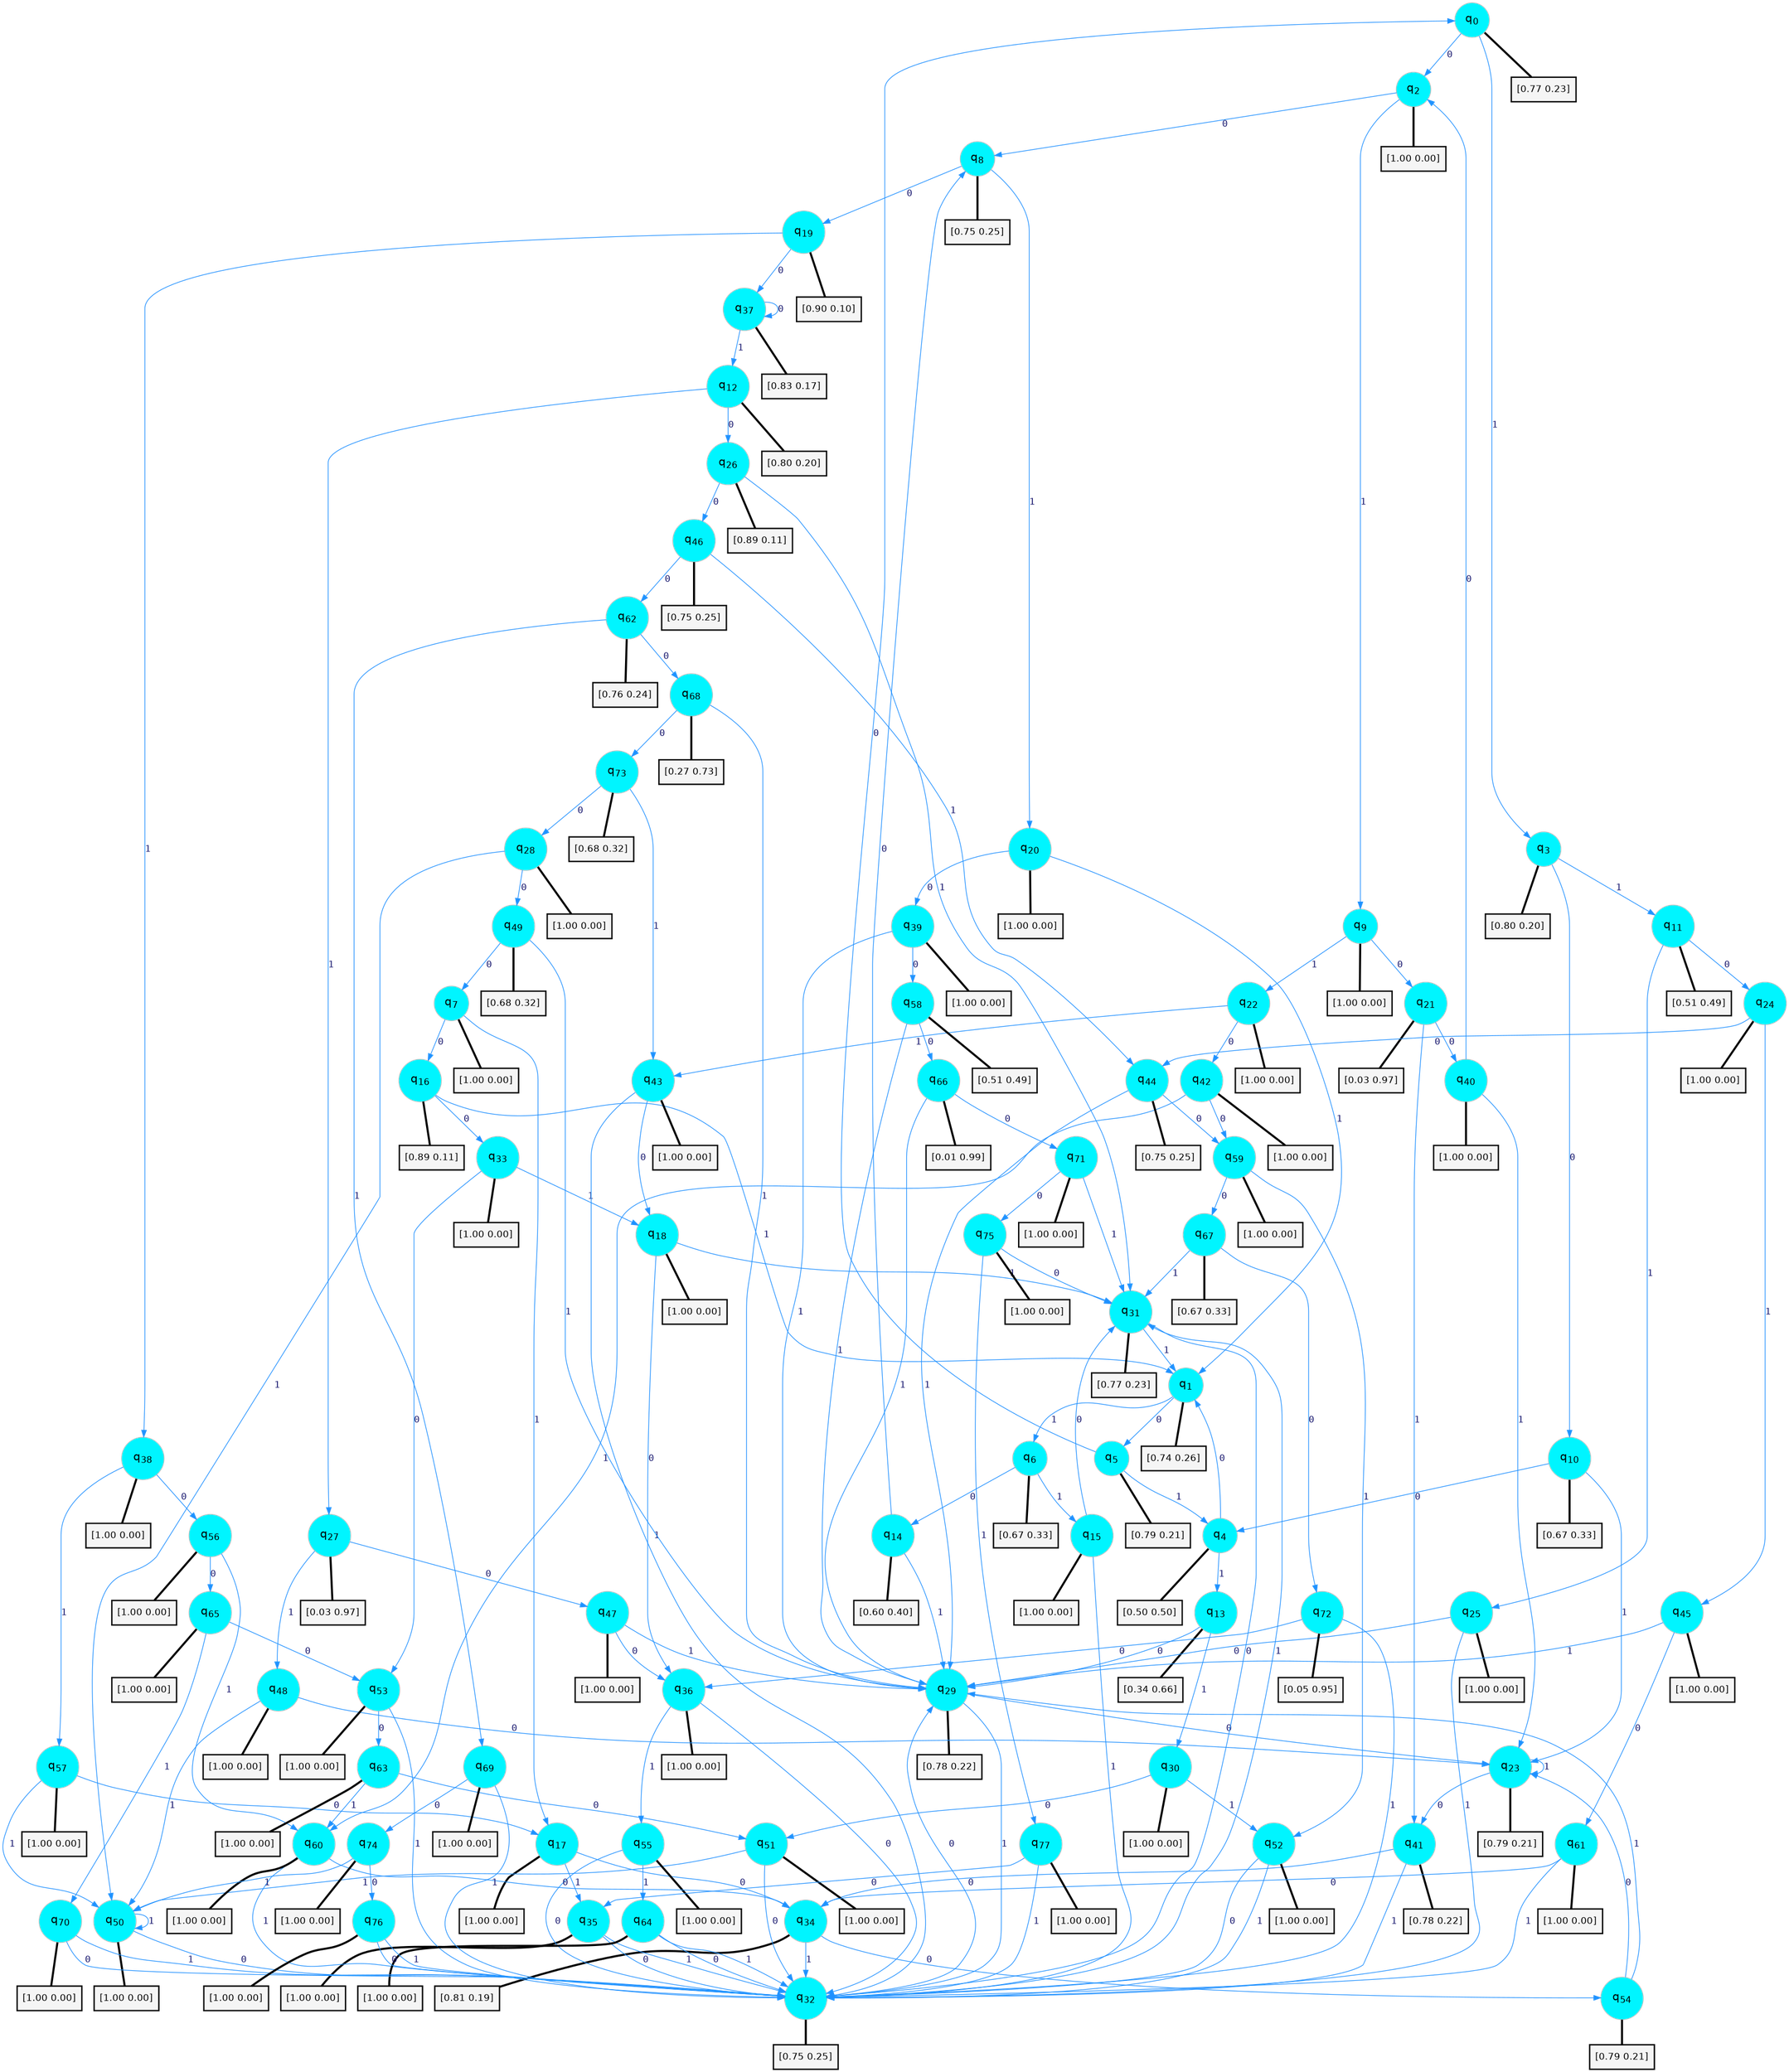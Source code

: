 digraph G {
graph [
bgcolor=transparent, dpi=300, rankdir=TD, size="40,25"];
node [
color=gray, fillcolor=turquoise1, fontcolor=black, fontname=Helvetica, fontsize=16, fontweight=bold, shape=circle, style=filled];
edge [
arrowsize=1, color=dodgerblue1, fontcolor=midnightblue, fontname=courier, fontweight=bold, penwidth=1, style=solid, weight=20];
0[label=<q<SUB>0</SUB>>];
1[label=<q<SUB>1</SUB>>];
2[label=<q<SUB>2</SUB>>];
3[label=<q<SUB>3</SUB>>];
4[label=<q<SUB>4</SUB>>];
5[label=<q<SUB>5</SUB>>];
6[label=<q<SUB>6</SUB>>];
7[label=<q<SUB>7</SUB>>];
8[label=<q<SUB>8</SUB>>];
9[label=<q<SUB>9</SUB>>];
10[label=<q<SUB>10</SUB>>];
11[label=<q<SUB>11</SUB>>];
12[label=<q<SUB>12</SUB>>];
13[label=<q<SUB>13</SUB>>];
14[label=<q<SUB>14</SUB>>];
15[label=<q<SUB>15</SUB>>];
16[label=<q<SUB>16</SUB>>];
17[label=<q<SUB>17</SUB>>];
18[label=<q<SUB>18</SUB>>];
19[label=<q<SUB>19</SUB>>];
20[label=<q<SUB>20</SUB>>];
21[label=<q<SUB>21</SUB>>];
22[label=<q<SUB>22</SUB>>];
23[label=<q<SUB>23</SUB>>];
24[label=<q<SUB>24</SUB>>];
25[label=<q<SUB>25</SUB>>];
26[label=<q<SUB>26</SUB>>];
27[label=<q<SUB>27</SUB>>];
28[label=<q<SUB>28</SUB>>];
29[label=<q<SUB>29</SUB>>];
30[label=<q<SUB>30</SUB>>];
31[label=<q<SUB>31</SUB>>];
32[label=<q<SUB>32</SUB>>];
33[label=<q<SUB>33</SUB>>];
34[label=<q<SUB>34</SUB>>];
35[label=<q<SUB>35</SUB>>];
36[label=<q<SUB>36</SUB>>];
37[label=<q<SUB>37</SUB>>];
38[label=<q<SUB>38</SUB>>];
39[label=<q<SUB>39</SUB>>];
40[label=<q<SUB>40</SUB>>];
41[label=<q<SUB>41</SUB>>];
42[label=<q<SUB>42</SUB>>];
43[label=<q<SUB>43</SUB>>];
44[label=<q<SUB>44</SUB>>];
45[label=<q<SUB>45</SUB>>];
46[label=<q<SUB>46</SUB>>];
47[label=<q<SUB>47</SUB>>];
48[label=<q<SUB>48</SUB>>];
49[label=<q<SUB>49</SUB>>];
50[label=<q<SUB>50</SUB>>];
51[label=<q<SUB>51</SUB>>];
52[label=<q<SUB>52</SUB>>];
53[label=<q<SUB>53</SUB>>];
54[label=<q<SUB>54</SUB>>];
55[label=<q<SUB>55</SUB>>];
56[label=<q<SUB>56</SUB>>];
57[label=<q<SUB>57</SUB>>];
58[label=<q<SUB>58</SUB>>];
59[label=<q<SUB>59</SUB>>];
60[label=<q<SUB>60</SUB>>];
61[label=<q<SUB>61</SUB>>];
62[label=<q<SUB>62</SUB>>];
63[label=<q<SUB>63</SUB>>];
64[label=<q<SUB>64</SUB>>];
65[label=<q<SUB>65</SUB>>];
66[label=<q<SUB>66</SUB>>];
67[label=<q<SUB>67</SUB>>];
68[label=<q<SUB>68</SUB>>];
69[label=<q<SUB>69</SUB>>];
70[label=<q<SUB>70</SUB>>];
71[label=<q<SUB>71</SUB>>];
72[label=<q<SUB>72</SUB>>];
73[label=<q<SUB>73</SUB>>];
74[label=<q<SUB>74</SUB>>];
75[label=<q<SUB>75</SUB>>];
76[label=<q<SUB>76</SUB>>];
77[label=<q<SUB>77</SUB>>];
78[label="[0.77 0.23]", shape=box,fontcolor=black, fontname=Helvetica, fontsize=14, penwidth=2, fillcolor=whitesmoke,color=black];
79[label="[0.74 0.26]", shape=box,fontcolor=black, fontname=Helvetica, fontsize=14, penwidth=2, fillcolor=whitesmoke,color=black];
80[label="[1.00 0.00]", shape=box,fontcolor=black, fontname=Helvetica, fontsize=14, penwidth=2, fillcolor=whitesmoke,color=black];
81[label="[0.80 0.20]", shape=box,fontcolor=black, fontname=Helvetica, fontsize=14, penwidth=2, fillcolor=whitesmoke,color=black];
82[label="[0.50 0.50]", shape=box,fontcolor=black, fontname=Helvetica, fontsize=14, penwidth=2, fillcolor=whitesmoke,color=black];
83[label="[0.79 0.21]", shape=box,fontcolor=black, fontname=Helvetica, fontsize=14, penwidth=2, fillcolor=whitesmoke,color=black];
84[label="[0.67 0.33]", shape=box,fontcolor=black, fontname=Helvetica, fontsize=14, penwidth=2, fillcolor=whitesmoke,color=black];
85[label="[1.00 0.00]", shape=box,fontcolor=black, fontname=Helvetica, fontsize=14, penwidth=2, fillcolor=whitesmoke,color=black];
86[label="[0.75 0.25]", shape=box,fontcolor=black, fontname=Helvetica, fontsize=14, penwidth=2, fillcolor=whitesmoke,color=black];
87[label="[1.00 0.00]", shape=box,fontcolor=black, fontname=Helvetica, fontsize=14, penwidth=2, fillcolor=whitesmoke,color=black];
88[label="[0.67 0.33]", shape=box,fontcolor=black, fontname=Helvetica, fontsize=14, penwidth=2, fillcolor=whitesmoke,color=black];
89[label="[0.51 0.49]", shape=box,fontcolor=black, fontname=Helvetica, fontsize=14, penwidth=2, fillcolor=whitesmoke,color=black];
90[label="[0.80 0.20]", shape=box,fontcolor=black, fontname=Helvetica, fontsize=14, penwidth=2, fillcolor=whitesmoke,color=black];
91[label="[0.34 0.66]", shape=box,fontcolor=black, fontname=Helvetica, fontsize=14, penwidth=2, fillcolor=whitesmoke,color=black];
92[label="[0.60 0.40]", shape=box,fontcolor=black, fontname=Helvetica, fontsize=14, penwidth=2, fillcolor=whitesmoke,color=black];
93[label="[1.00 0.00]", shape=box,fontcolor=black, fontname=Helvetica, fontsize=14, penwidth=2, fillcolor=whitesmoke,color=black];
94[label="[0.89 0.11]", shape=box,fontcolor=black, fontname=Helvetica, fontsize=14, penwidth=2, fillcolor=whitesmoke,color=black];
95[label="[1.00 0.00]", shape=box,fontcolor=black, fontname=Helvetica, fontsize=14, penwidth=2, fillcolor=whitesmoke,color=black];
96[label="[1.00 0.00]", shape=box,fontcolor=black, fontname=Helvetica, fontsize=14, penwidth=2, fillcolor=whitesmoke,color=black];
97[label="[0.90 0.10]", shape=box,fontcolor=black, fontname=Helvetica, fontsize=14, penwidth=2, fillcolor=whitesmoke,color=black];
98[label="[1.00 0.00]", shape=box,fontcolor=black, fontname=Helvetica, fontsize=14, penwidth=2, fillcolor=whitesmoke,color=black];
99[label="[0.03 0.97]", shape=box,fontcolor=black, fontname=Helvetica, fontsize=14, penwidth=2, fillcolor=whitesmoke,color=black];
100[label="[1.00 0.00]", shape=box,fontcolor=black, fontname=Helvetica, fontsize=14, penwidth=2, fillcolor=whitesmoke,color=black];
101[label="[0.79 0.21]", shape=box,fontcolor=black, fontname=Helvetica, fontsize=14, penwidth=2, fillcolor=whitesmoke,color=black];
102[label="[1.00 0.00]", shape=box,fontcolor=black, fontname=Helvetica, fontsize=14, penwidth=2, fillcolor=whitesmoke,color=black];
103[label="[1.00 0.00]", shape=box,fontcolor=black, fontname=Helvetica, fontsize=14, penwidth=2, fillcolor=whitesmoke,color=black];
104[label="[0.89 0.11]", shape=box,fontcolor=black, fontname=Helvetica, fontsize=14, penwidth=2, fillcolor=whitesmoke,color=black];
105[label="[0.03 0.97]", shape=box,fontcolor=black, fontname=Helvetica, fontsize=14, penwidth=2, fillcolor=whitesmoke,color=black];
106[label="[1.00 0.00]", shape=box,fontcolor=black, fontname=Helvetica, fontsize=14, penwidth=2, fillcolor=whitesmoke,color=black];
107[label="[0.78 0.22]", shape=box,fontcolor=black, fontname=Helvetica, fontsize=14, penwidth=2, fillcolor=whitesmoke,color=black];
108[label="[1.00 0.00]", shape=box,fontcolor=black, fontname=Helvetica, fontsize=14, penwidth=2, fillcolor=whitesmoke,color=black];
109[label="[0.77 0.23]", shape=box,fontcolor=black, fontname=Helvetica, fontsize=14, penwidth=2, fillcolor=whitesmoke,color=black];
110[label="[0.75 0.25]", shape=box,fontcolor=black, fontname=Helvetica, fontsize=14, penwidth=2, fillcolor=whitesmoke,color=black];
111[label="[1.00 0.00]", shape=box,fontcolor=black, fontname=Helvetica, fontsize=14, penwidth=2, fillcolor=whitesmoke,color=black];
112[label="[0.81 0.19]", shape=box,fontcolor=black, fontname=Helvetica, fontsize=14, penwidth=2, fillcolor=whitesmoke,color=black];
113[label="[1.00 0.00]", shape=box,fontcolor=black, fontname=Helvetica, fontsize=14, penwidth=2, fillcolor=whitesmoke,color=black];
114[label="[1.00 0.00]", shape=box,fontcolor=black, fontname=Helvetica, fontsize=14, penwidth=2, fillcolor=whitesmoke,color=black];
115[label="[0.83 0.17]", shape=box,fontcolor=black, fontname=Helvetica, fontsize=14, penwidth=2, fillcolor=whitesmoke,color=black];
116[label="[1.00 0.00]", shape=box,fontcolor=black, fontname=Helvetica, fontsize=14, penwidth=2, fillcolor=whitesmoke,color=black];
117[label="[1.00 0.00]", shape=box,fontcolor=black, fontname=Helvetica, fontsize=14, penwidth=2, fillcolor=whitesmoke,color=black];
118[label="[1.00 0.00]", shape=box,fontcolor=black, fontname=Helvetica, fontsize=14, penwidth=2, fillcolor=whitesmoke,color=black];
119[label="[0.78 0.22]", shape=box,fontcolor=black, fontname=Helvetica, fontsize=14, penwidth=2, fillcolor=whitesmoke,color=black];
120[label="[1.00 0.00]", shape=box,fontcolor=black, fontname=Helvetica, fontsize=14, penwidth=2, fillcolor=whitesmoke,color=black];
121[label="[1.00 0.00]", shape=box,fontcolor=black, fontname=Helvetica, fontsize=14, penwidth=2, fillcolor=whitesmoke,color=black];
122[label="[0.75 0.25]", shape=box,fontcolor=black, fontname=Helvetica, fontsize=14, penwidth=2, fillcolor=whitesmoke,color=black];
123[label="[1.00 0.00]", shape=box,fontcolor=black, fontname=Helvetica, fontsize=14, penwidth=2, fillcolor=whitesmoke,color=black];
124[label="[0.75 0.25]", shape=box,fontcolor=black, fontname=Helvetica, fontsize=14, penwidth=2, fillcolor=whitesmoke,color=black];
125[label="[1.00 0.00]", shape=box,fontcolor=black, fontname=Helvetica, fontsize=14, penwidth=2, fillcolor=whitesmoke,color=black];
126[label="[1.00 0.00]", shape=box,fontcolor=black, fontname=Helvetica, fontsize=14, penwidth=2, fillcolor=whitesmoke,color=black];
127[label="[0.68 0.32]", shape=box,fontcolor=black, fontname=Helvetica, fontsize=14, penwidth=2, fillcolor=whitesmoke,color=black];
128[label="[1.00 0.00]", shape=box,fontcolor=black, fontname=Helvetica, fontsize=14, penwidth=2, fillcolor=whitesmoke,color=black];
129[label="[1.00 0.00]", shape=box,fontcolor=black, fontname=Helvetica, fontsize=14, penwidth=2, fillcolor=whitesmoke,color=black];
130[label="[1.00 0.00]", shape=box,fontcolor=black, fontname=Helvetica, fontsize=14, penwidth=2, fillcolor=whitesmoke,color=black];
131[label="[1.00 0.00]", shape=box,fontcolor=black, fontname=Helvetica, fontsize=14, penwidth=2, fillcolor=whitesmoke,color=black];
132[label="[0.79 0.21]", shape=box,fontcolor=black, fontname=Helvetica, fontsize=14, penwidth=2, fillcolor=whitesmoke,color=black];
133[label="[1.00 0.00]", shape=box,fontcolor=black, fontname=Helvetica, fontsize=14, penwidth=2, fillcolor=whitesmoke,color=black];
134[label="[1.00 0.00]", shape=box,fontcolor=black, fontname=Helvetica, fontsize=14, penwidth=2, fillcolor=whitesmoke,color=black];
135[label="[1.00 0.00]", shape=box,fontcolor=black, fontname=Helvetica, fontsize=14, penwidth=2, fillcolor=whitesmoke,color=black];
136[label="[0.51 0.49]", shape=box,fontcolor=black, fontname=Helvetica, fontsize=14, penwidth=2, fillcolor=whitesmoke,color=black];
137[label="[1.00 0.00]", shape=box,fontcolor=black, fontname=Helvetica, fontsize=14, penwidth=2, fillcolor=whitesmoke,color=black];
138[label="[1.00 0.00]", shape=box,fontcolor=black, fontname=Helvetica, fontsize=14, penwidth=2, fillcolor=whitesmoke,color=black];
139[label="[1.00 0.00]", shape=box,fontcolor=black, fontname=Helvetica, fontsize=14, penwidth=2, fillcolor=whitesmoke,color=black];
140[label="[0.76 0.24]", shape=box,fontcolor=black, fontname=Helvetica, fontsize=14, penwidth=2, fillcolor=whitesmoke,color=black];
141[label="[1.00 0.00]", shape=box,fontcolor=black, fontname=Helvetica, fontsize=14, penwidth=2, fillcolor=whitesmoke,color=black];
142[label="[1.00 0.00]", shape=box,fontcolor=black, fontname=Helvetica, fontsize=14, penwidth=2, fillcolor=whitesmoke,color=black];
143[label="[1.00 0.00]", shape=box,fontcolor=black, fontname=Helvetica, fontsize=14, penwidth=2, fillcolor=whitesmoke,color=black];
144[label="[0.01 0.99]", shape=box,fontcolor=black, fontname=Helvetica, fontsize=14, penwidth=2, fillcolor=whitesmoke,color=black];
145[label="[0.67 0.33]", shape=box,fontcolor=black, fontname=Helvetica, fontsize=14, penwidth=2, fillcolor=whitesmoke,color=black];
146[label="[0.27 0.73]", shape=box,fontcolor=black, fontname=Helvetica, fontsize=14, penwidth=2, fillcolor=whitesmoke,color=black];
147[label="[1.00 0.00]", shape=box,fontcolor=black, fontname=Helvetica, fontsize=14, penwidth=2, fillcolor=whitesmoke,color=black];
148[label="[1.00 0.00]", shape=box,fontcolor=black, fontname=Helvetica, fontsize=14, penwidth=2, fillcolor=whitesmoke,color=black];
149[label="[1.00 0.00]", shape=box,fontcolor=black, fontname=Helvetica, fontsize=14, penwidth=2, fillcolor=whitesmoke,color=black];
150[label="[0.05 0.95]", shape=box,fontcolor=black, fontname=Helvetica, fontsize=14, penwidth=2, fillcolor=whitesmoke,color=black];
151[label="[0.68 0.32]", shape=box,fontcolor=black, fontname=Helvetica, fontsize=14, penwidth=2, fillcolor=whitesmoke,color=black];
152[label="[1.00 0.00]", shape=box,fontcolor=black, fontname=Helvetica, fontsize=14, penwidth=2, fillcolor=whitesmoke,color=black];
153[label="[1.00 0.00]", shape=box,fontcolor=black, fontname=Helvetica, fontsize=14, penwidth=2, fillcolor=whitesmoke,color=black];
154[label="[1.00 0.00]", shape=box,fontcolor=black, fontname=Helvetica, fontsize=14, penwidth=2, fillcolor=whitesmoke,color=black];
155[label="[1.00 0.00]", shape=box,fontcolor=black, fontname=Helvetica, fontsize=14, penwidth=2, fillcolor=whitesmoke,color=black];
0->2 [label=0];
0->3 [label=1];
0->78 [arrowhead=none, penwidth=3,color=black];
1->5 [label=0];
1->6 [label=1];
1->79 [arrowhead=none, penwidth=3,color=black];
2->8 [label=0];
2->9 [label=1];
2->80 [arrowhead=none, penwidth=3,color=black];
3->10 [label=0];
3->11 [label=1];
3->81 [arrowhead=none, penwidth=3,color=black];
4->1 [label=0];
4->13 [label=1];
4->82 [arrowhead=none, penwidth=3,color=black];
5->0 [label=0];
5->4 [label=1];
5->83 [arrowhead=none, penwidth=3,color=black];
6->14 [label=0];
6->15 [label=1];
6->84 [arrowhead=none, penwidth=3,color=black];
7->16 [label=0];
7->17 [label=1];
7->85 [arrowhead=none, penwidth=3,color=black];
8->19 [label=0];
8->20 [label=1];
8->86 [arrowhead=none, penwidth=3,color=black];
9->21 [label=0];
9->22 [label=1];
9->87 [arrowhead=none, penwidth=3,color=black];
10->4 [label=0];
10->23 [label=1];
10->88 [arrowhead=none, penwidth=3,color=black];
11->24 [label=0];
11->25 [label=1];
11->89 [arrowhead=none, penwidth=3,color=black];
12->26 [label=0];
12->27 [label=1];
12->90 [arrowhead=none, penwidth=3,color=black];
13->29 [label=0];
13->30 [label=1];
13->91 [arrowhead=none, penwidth=3,color=black];
14->8 [label=0];
14->29 [label=1];
14->92 [arrowhead=none, penwidth=3,color=black];
15->31 [label=0];
15->32 [label=1];
15->93 [arrowhead=none, penwidth=3,color=black];
16->33 [label=0];
16->1 [label=1];
16->94 [arrowhead=none, penwidth=3,color=black];
17->34 [label=0];
17->35 [label=1];
17->95 [arrowhead=none, penwidth=3,color=black];
18->36 [label=0];
18->31 [label=1];
18->96 [arrowhead=none, penwidth=3,color=black];
19->37 [label=0];
19->38 [label=1];
19->97 [arrowhead=none, penwidth=3,color=black];
20->39 [label=0];
20->1 [label=1];
20->98 [arrowhead=none, penwidth=3,color=black];
21->40 [label=0];
21->41 [label=1];
21->99 [arrowhead=none, penwidth=3,color=black];
22->42 [label=0];
22->43 [label=1];
22->100 [arrowhead=none, penwidth=3,color=black];
23->41 [label=0];
23->23 [label=1];
23->101 [arrowhead=none, penwidth=3,color=black];
24->44 [label=0];
24->45 [label=1];
24->102 [arrowhead=none, penwidth=3,color=black];
25->29 [label=0];
25->32 [label=1];
25->103 [arrowhead=none, penwidth=3,color=black];
26->46 [label=0];
26->31 [label=1];
26->104 [arrowhead=none, penwidth=3,color=black];
27->47 [label=0];
27->48 [label=1];
27->105 [arrowhead=none, penwidth=3,color=black];
28->49 [label=0];
28->50 [label=1];
28->106 [arrowhead=none, penwidth=3,color=black];
29->23 [label=0];
29->32 [label=1];
29->107 [arrowhead=none, penwidth=3,color=black];
30->51 [label=0];
30->52 [label=1];
30->108 [arrowhead=none, penwidth=3,color=black];
31->32 [label=0];
31->1 [label=1];
31->109 [arrowhead=none, penwidth=3,color=black];
32->29 [label=0];
32->31 [label=1];
32->110 [arrowhead=none, penwidth=3,color=black];
33->53 [label=0];
33->18 [label=1];
33->111 [arrowhead=none, penwidth=3,color=black];
34->54 [label=0];
34->32 [label=1];
34->112 [arrowhead=none, penwidth=3,color=black];
35->32 [label=0];
35->32 [label=1];
35->113 [arrowhead=none, penwidth=3,color=black];
36->32 [label=0];
36->55 [label=1];
36->114 [arrowhead=none, penwidth=3,color=black];
37->37 [label=0];
37->12 [label=1];
37->115 [arrowhead=none, penwidth=3,color=black];
38->56 [label=0];
38->57 [label=1];
38->116 [arrowhead=none, penwidth=3,color=black];
39->58 [label=0];
39->29 [label=1];
39->117 [arrowhead=none, penwidth=3,color=black];
40->2 [label=0];
40->23 [label=1];
40->118 [arrowhead=none, penwidth=3,color=black];
41->34 [label=0];
41->32 [label=1];
41->119 [arrowhead=none, penwidth=3,color=black];
42->59 [label=0];
42->60 [label=1];
42->120 [arrowhead=none, penwidth=3,color=black];
43->18 [label=0];
43->32 [label=1];
43->121 [arrowhead=none, penwidth=3,color=black];
44->59 [label=0];
44->29 [label=1];
44->122 [arrowhead=none, penwidth=3,color=black];
45->61 [label=0];
45->29 [label=1];
45->123 [arrowhead=none, penwidth=3,color=black];
46->62 [label=0];
46->44 [label=1];
46->124 [arrowhead=none, penwidth=3,color=black];
47->36 [label=0];
47->29 [label=1];
47->125 [arrowhead=none, penwidth=3,color=black];
48->23 [label=0];
48->50 [label=1];
48->126 [arrowhead=none, penwidth=3,color=black];
49->7 [label=0];
49->29 [label=1];
49->127 [arrowhead=none, penwidth=3,color=black];
50->32 [label=0];
50->50 [label=1];
50->128 [arrowhead=none, penwidth=3,color=black];
51->32 [label=0];
51->50 [label=1];
51->129 [arrowhead=none, penwidth=3,color=black];
52->32 [label=0];
52->32 [label=1];
52->130 [arrowhead=none, penwidth=3,color=black];
53->63 [label=0];
53->32 [label=1];
53->131 [arrowhead=none, penwidth=3,color=black];
54->23 [label=0];
54->29 [label=1];
54->132 [arrowhead=none, penwidth=3,color=black];
55->32 [label=0];
55->64 [label=1];
55->133 [arrowhead=none, penwidth=3,color=black];
56->65 [label=0];
56->60 [label=1];
56->134 [arrowhead=none, penwidth=3,color=black];
57->17 [label=0];
57->50 [label=1];
57->135 [arrowhead=none, penwidth=3,color=black];
58->66 [label=0];
58->29 [label=1];
58->136 [arrowhead=none, penwidth=3,color=black];
59->67 [label=0];
59->52 [label=1];
59->137 [arrowhead=none, penwidth=3,color=black];
60->34 [label=0];
60->32 [label=1];
60->138 [arrowhead=none, penwidth=3,color=black];
61->34 [label=0];
61->32 [label=1];
61->139 [arrowhead=none, penwidth=3,color=black];
62->68 [label=0];
62->69 [label=1];
62->140 [arrowhead=none, penwidth=3,color=black];
63->51 [label=0];
63->60 [label=1];
63->141 [arrowhead=none, penwidth=3,color=black];
64->32 [label=0];
64->32 [label=1];
64->142 [arrowhead=none, penwidth=3,color=black];
65->53 [label=0];
65->70 [label=1];
65->143 [arrowhead=none, penwidth=3,color=black];
66->71 [label=0];
66->29 [label=1];
66->144 [arrowhead=none, penwidth=3,color=black];
67->72 [label=0];
67->31 [label=1];
67->145 [arrowhead=none, penwidth=3,color=black];
68->73 [label=0];
68->29 [label=1];
68->146 [arrowhead=none, penwidth=3,color=black];
69->74 [label=0];
69->32 [label=1];
69->147 [arrowhead=none, penwidth=3,color=black];
70->32 [label=0];
70->32 [label=1];
70->148 [arrowhead=none, penwidth=3,color=black];
71->75 [label=0];
71->31 [label=1];
71->149 [arrowhead=none, penwidth=3,color=black];
72->36 [label=0];
72->32 [label=1];
72->150 [arrowhead=none, penwidth=3,color=black];
73->28 [label=0];
73->43 [label=1];
73->151 [arrowhead=none, penwidth=3,color=black];
74->76 [label=0];
74->50 [label=1];
74->152 [arrowhead=none, penwidth=3,color=black];
75->31 [label=0];
75->77 [label=1];
75->153 [arrowhead=none, penwidth=3,color=black];
76->32 [label=0];
76->32 [label=1];
76->154 [arrowhead=none, penwidth=3,color=black];
77->35 [label=0];
77->32 [label=1];
77->155 [arrowhead=none, penwidth=3,color=black];
}
